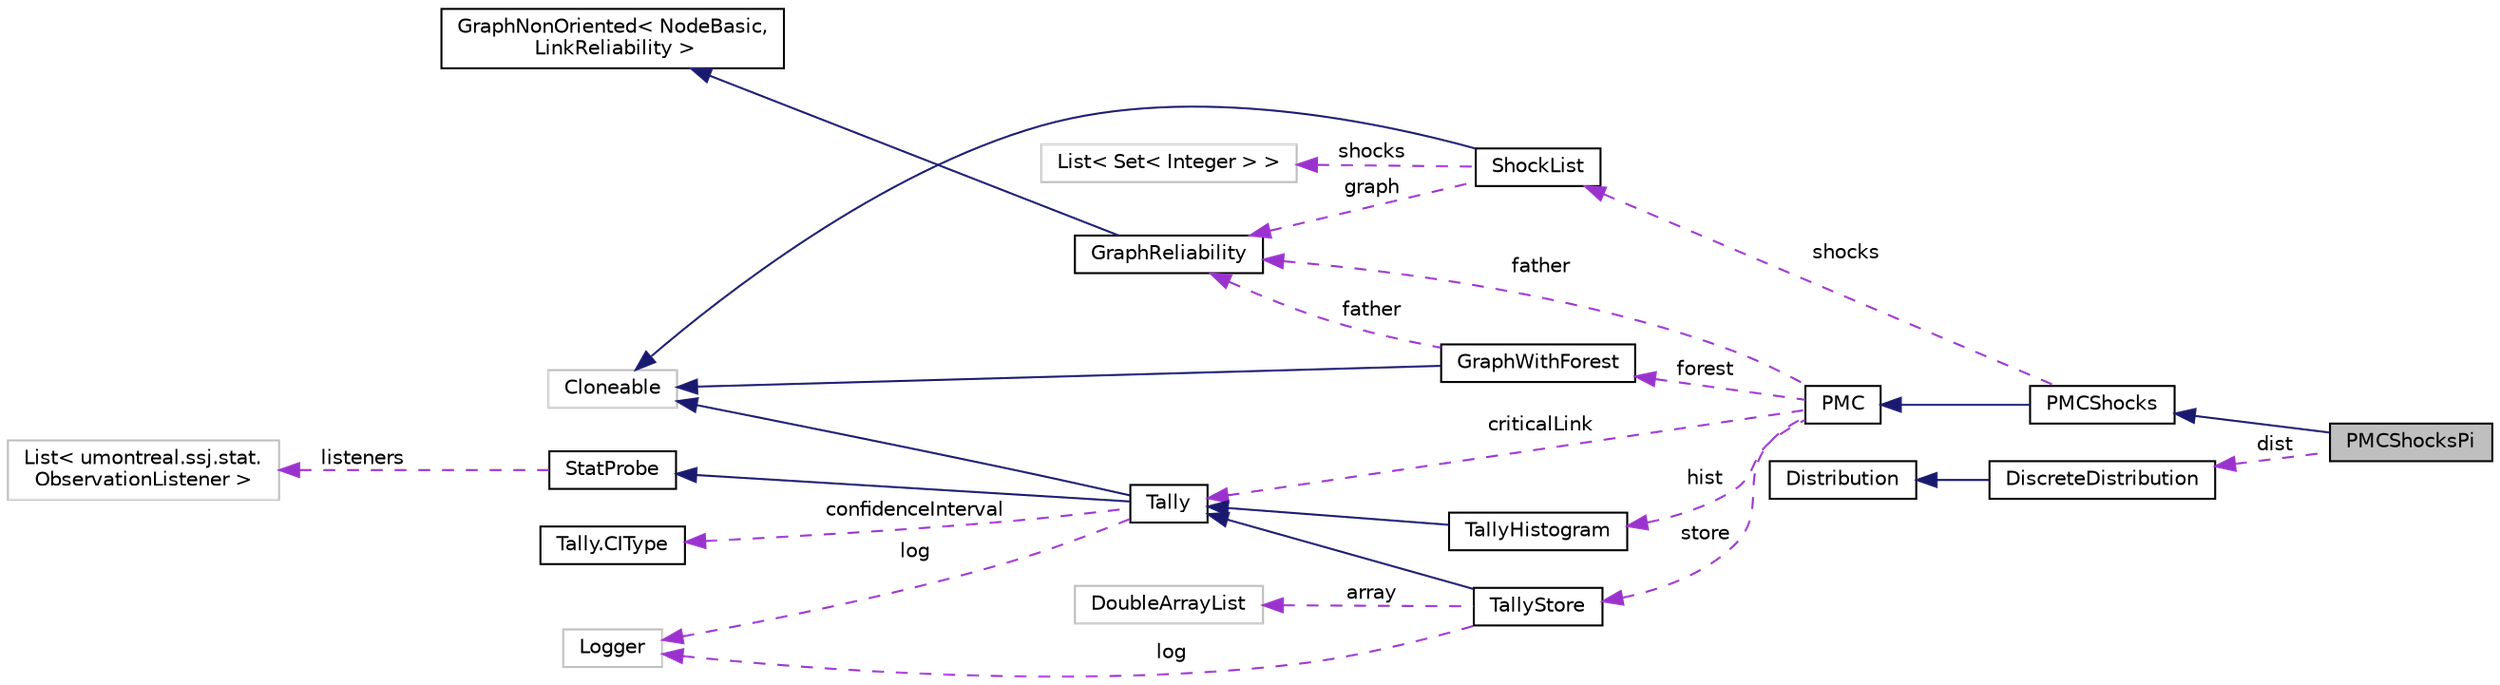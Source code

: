 digraph "PMCShocksPi"
{
 // INTERACTIVE_SVG=YES
  bgcolor="transparent";
  edge [fontname="Helvetica",fontsize="10",labelfontname="Helvetica",labelfontsize="10"];
  node [fontname="Helvetica",fontsize="10",shape=record];
  rankdir="LR";
  Node4 [label="PMCShocksPi",height=0.2,width=0.4,color="black", fillcolor="grey75", style="filled", fontcolor="black"];
  Node5 -> Node4 [dir="back",color="midnightblue",fontsize="10",style="solid",fontname="Helvetica"];
  Node5 [label="PMCShocks",height=0.2,width=0.4,color="black",URL="$d1/df0/classumontreal_1_1ssj_1_1networks_1_1staticreliability_1_1PMCShocks.html",tooltip="This class implements the Permutation Monte Carlo method with shocks to estimate the reliability of a..."];
  Node6 -> Node5 [dir="back",color="midnightblue",fontsize="10",style="solid",fontname="Helvetica"];
  Node6 [label="PMC",height=0.2,width=0.4,color="black",URL="$dc/db6/classumontreal_1_1ssj_1_1networks_1_1staticreliability_1_1PMC.html",tooltip="This class implements the Permutation Monte Carlo method to estimate the reliability of a network..."];
  Node7 -> Node6 [dir="back",color="darkorchid3",fontsize="10",style="dashed",label=" forest" ,fontname="Helvetica"];
  Node7 [label="GraphWithForest",height=0.2,width=0.4,color="black",URL="$d9/dde/classumontreal_1_1ssj_1_1networks_1_1staticreliability_1_1GraphWithForest.html",tooltip="This class implements forest and trees. "];
  Node8 -> Node7 [dir="back",color="midnightblue",fontsize="10",style="solid",fontname="Helvetica"];
  Node8 [label="Cloneable",height=0.2,width=0.4,color="grey75"];
  Node9 -> Node7 [dir="back",color="darkorchid3",fontsize="10",style="dashed",label=" father" ,fontname="Helvetica"];
  Node9 [label="GraphReliability",height=0.2,width=0.4,color="black",URL="$d6/d99/classumontreal_1_1ssj_1_1networks_1_1GraphReliability.html",tooltip="This class implements a stochastic non-oriented weighted graph (a network). "];
  Node10 -> Node9 [dir="back",color="midnightblue",fontsize="10",style="solid",fontname="Helvetica"];
  Node10 [label="GraphNonOriented\< NodeBasic,\l LinkReliability \>",height=0.2,width=0.4,color="black",URL="$de/d62/classumontreal_1_1ssj_1_1networks_1_1GraphNonOriented.html"];
  Node11 -> Node6 [dir="back",color="darkorchid3",fontsize="10",style="dashed",label=" criticalLink" ,fontname="Helvetica"];
  Node11 [label="Tally",height=0.2,width=0.4,color="black",URL="$d8/d54/classumontreal_1_1ssj_1_1stat_1_1Tally.html",tooltip="A subclass of StatProbe. "];
  Node12 -> Node11 [dir="back",color="midnightblue",fontsize="10",style="solid",fontname="Helvetica"];
  Node12 [label="StatProbe",height=0.2,width=0.4,color="black",URL="$d5/d8e/classumontreal_1_1ssj_1_1stat_1_1StatProbe.html",tooltip="The objects of this class are statistical probes or collectors, which are elementary devices for coll..."];
  Node13 -> Node12 [dir="back",color="darkorchid3",fontsize="10",style="dashed",label=" listeners" ,fontname="Helvetica"];
  Node13 [label="List\< umontreal.ssj.stat.\lObservationListener \>",height=0.2,width=0.4,color="grey75"];
  Node8 -> Node11 [dir="back",color="midnightblue",fontsize="10",style="solid",fontname="Helvetica"];
  Node14 -> Node11 [dir="back",color="darkorchid3",fontsize="10",style="dashed",label=" log" ,fontname="Helvetica"];
  Node14 [label="Logger",height=0.2,width=0.4,color="grey75"];
  Node15 -> Node11 [dir="back",color="darkorchid3",fontsize="10",style="dashed",label=" confidenceInterval" ,fontname="Helvetica"];
  Node15 [label="Tally.CIType",height=0.2,width=0.4,color="black",URL="$d9/df5/enumumontreal_1_1ssj_1_1stat_1_1Tally_1_1CIType.html"];
  Node16 -> Node6 [dir="back",color="darkorchid3",fontsize="10",style="dashed",label=" store" ,fontname="Helvetica"];
  Node16 [label="TallyStore",height=0.2,width=0.4,color="black",URL="$d8/de5/classumontreal_1_1ssj_1_1stat_1_1TallyStore.html",tooltip="This class is a variant of Tally for which the individual observations are stored in a list implement..."];
  Node11 -> Node16 [dir="back",color="midnightblue",fontsize="10",style="solid",fontname="Helvetica"];
  Node17 -> Node16 [dir="back",color="darkorchid3",fontsize="10",style="dashed",label=" array" ,fontname="Helvetica"];
  Node17 [label="DoubleArrayList",height=0.2,width=0.4,color="grey75"];
  Node14 -> Node16 [dir="back",color="darkorchid3",fontsize="10",style="dashed",label=" log" ,fontname="Helvetica"];
  Node9 -> Node6 [dir="back",color="darkorchid3",fontsize="10",style="dashed",label=" father" ,fontname="Helvetica"];
  Node18 -> Node6 [dir="back",color="darkorchid3",fontsize="10",style="dashed",label=" hist" ,fontname="Helvetica"];
  Node18 [label="TallyHistogram",height=0.2,width=0.4,color="black",URL="$de/d2f/classumontreal_1_1ssj_1_1stat_1_1TallyHistogram.html",tooltip="This class extends Tally. "];
  Node11 -> Node18 [dir="back",color="midnightblue",fontsize="10",style="solid",fontname="Helvetica"];
  Node19 -> Node5 [dir="back",color="darkorchid3",fontsize="10",style="dashed",label=" shocks" ,fontname="Helvetica"];
  Node19 [label="ShockList",height=0.2,width=0.4,color="black",URL="$d2/d1e/classumontreal_1_1ssj_1_1networks_1_1staticreliability_1_1ShockList.html",tooltip="This class implements lists of shocks which make sets of links in a graph fail simultaneously. "];
  Node8 -> Node19 [dir="back",color="midnightblue",fontsize="10",style="solid",fontname="Helvetica"];
  Node20 -> Node19 [dir="back",color="darkorchid3",fontsize="10",style="dashed",label=" shocks" ,fontname="Helvetica"];
  Node20 [label="List\< Set\< Integer \> \>",height=0.2,width=0.4,color="grey75"];
  Node9 -> Node19 [dir="back",color="darkorchid3",fontsize="10",style="dashed",label=" graph" ,fontname="Helvetica"];
  Node21 -> Node4 [dir="back",color="darkorchid3",fontsize="10",style="dashed",label=" dist" ,fontname="Helvetica"];
  Node21 [label="DiscreteDistribution",height=0.2,width=0.4,color="black",URL="$d5/dda/classumontreal_1_1ssj_1_1probdist_1_1DiscreteDistribution.html",tooltip="This class implements discrete distributions over a finite set of real numbers (also over integers as..."];
  Node22 -> Node21 [dir="back",color="midnightblue",fontsize="10",style="solid",fontname="Helvetica"];
  Node22 [label="Distribution",height=0.2,width=0.4,color="black",URL="$d6/dd2/interfaceumontreal_1_1ssj_1_1probdist_1_1Distribution.html",tooltip="This interface should be implemented by all classes supporting discrete and continuous distributions..."];
}
